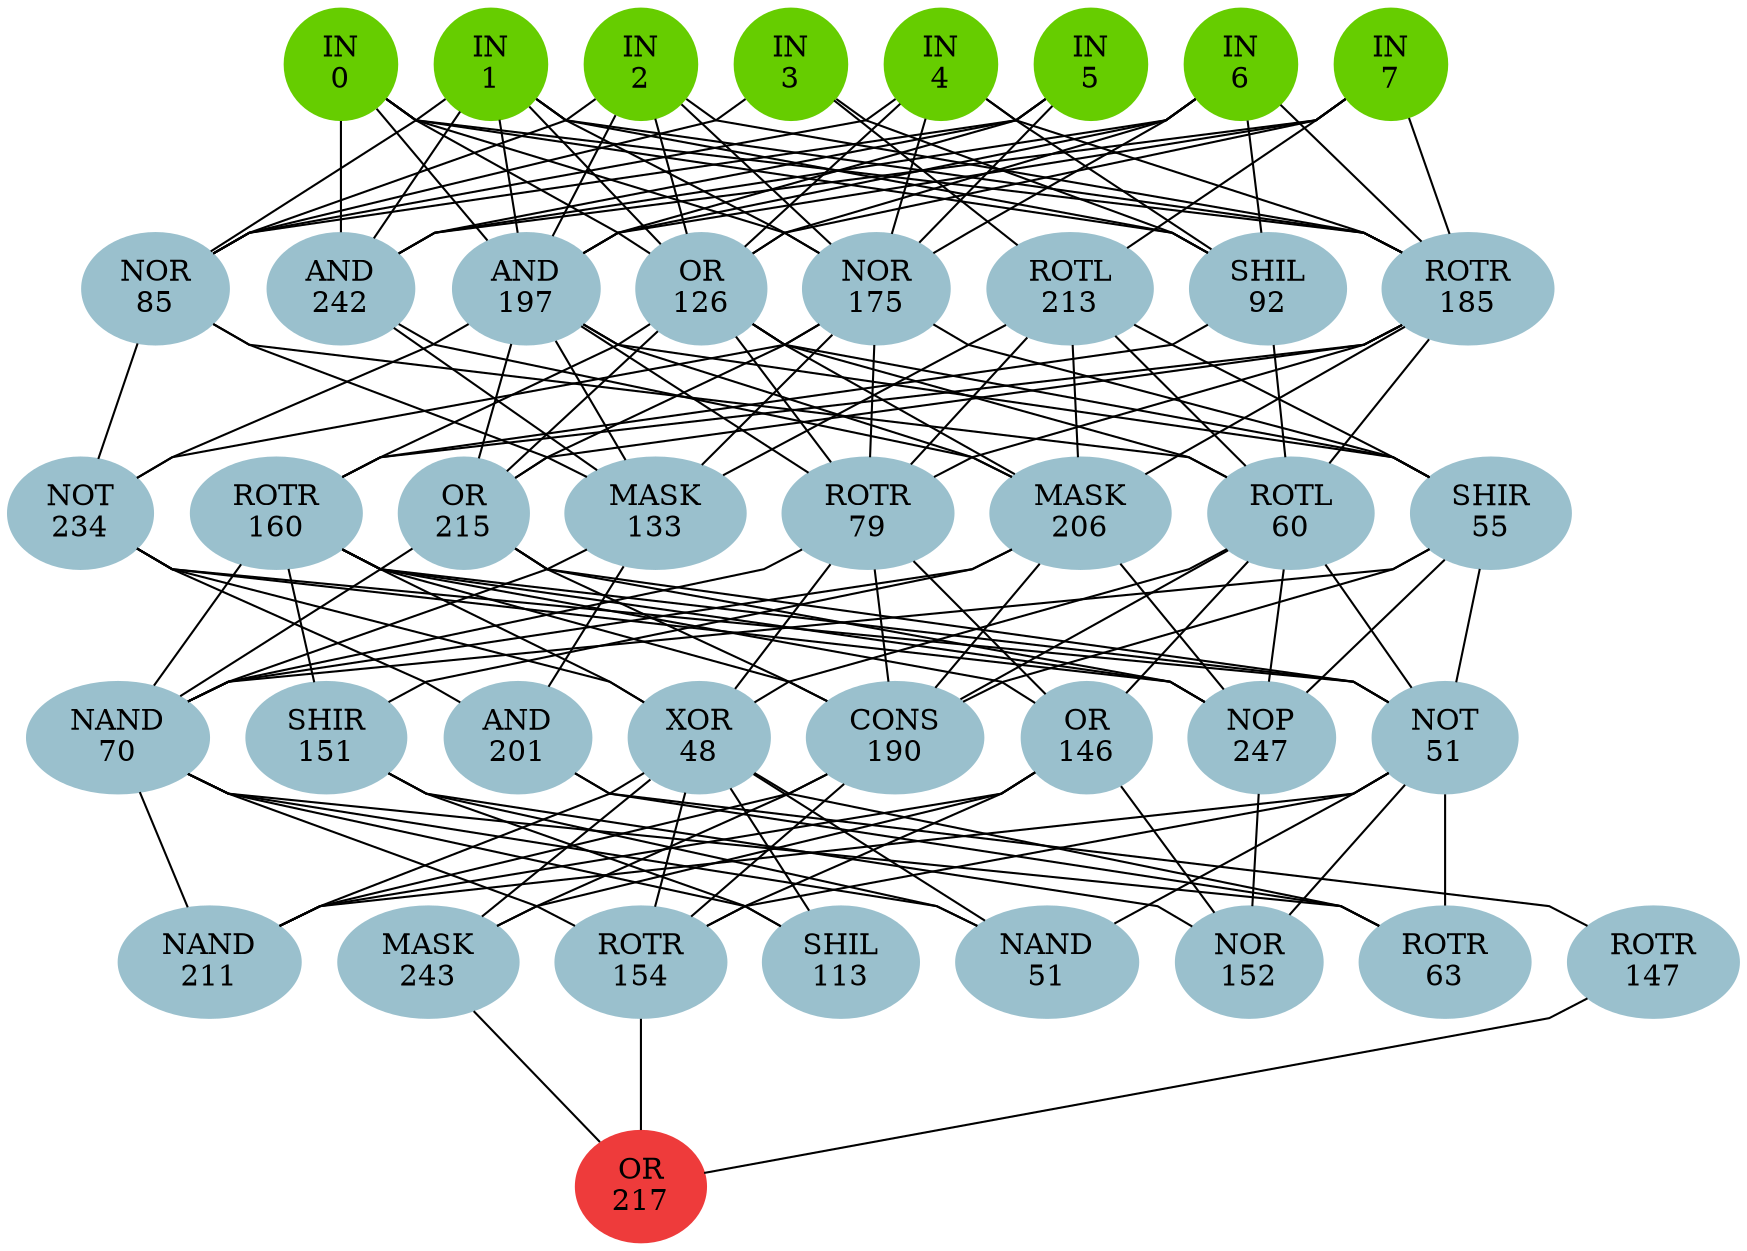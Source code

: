 graph EACircuit {
rankdir=BT;
ranksep=0.75;
ordering=out;
splines=polyline;
node [style=filled, color=lightblue2];

{ rank=same;
node [color=chartreuse3];
"-1_0"[label="IN\n0"];
node [color=chartreuse3];
"-1_1"[label="IN\n1"];
node [color=chartreuse3];
"-1_2"[label="IN\n2"];
node [color=chartreuse3];
"-1_3"[label="IN\n3"];
node [color=chartreuse3];
"-1_4"[label="IN\n4"];
node [color=chartreuse3];
"-1_5"[label="IN\n5"];
node [color=chartreuse3];
"-1_6"[label="IN\n6"];
node [color=chartreuse3];
"-1_7"[label="IN\n7"];
}
{ rank=same;
node [color=lightblue3];
"0_0"[label="NOR\n85"];
node [color=lightblue3];
"0_1"[label="AND\n242"];
node [color=lightblue3];
"0_2"[label="AND\n197"];
node [color=lightblue3];
"0_3"[label="OR\n126"];
node [color=lightblue3];
"0_4"[label="NOR\n175"];
node [color=lightblue3];
"0_5"[label="ROTL\n213"];
node [color=lightblue3];
"0_6"[label="SHIL\n92"];
node [color=lightblue3];
"0_7"[label="ROTR\n185"];
}
{ rank=same;
node [color=lightblue3];
"1_0"[label="NOT\n234"];
node [color=lightblue3];
"1_1"[label="ROTR\n160"];
node [color=lightblue3];
"1_2"[label="OR\n215"];
node [color=lightblue3];
"1_3"[label="MASK\n133"];
node [color=lightblue3];
"1_4"[label="ROTR\n79"];
node [color=lightblue3];
"1_5"[label="MASK\n206"];
node [color=lightblue3];
"1_6"[label="ROTL\n60"];
node [color=lightblue3];
"1_7"[label="SHIR\n55"];
}
{ rank=same;
node [color=lightblue3];
"2_0"[label="NAND\n70"];
node [color=lightblue3];
"2_1"[label="SHIR\n151"];
node [color=lightblue3];
"2_2"[label="AND\n201"];
node [color=lightblue3];
"2_3"[label="XOR\n48"];
node [color=lightblue3];
"2_4"[label="CONS\n190"];
node [color=lightblue3];
"2_5"[label="OR\n146"];
node [color=lightblue3];
"2_6"[label="NOP\n247"];
node [color=lightblue3];
"2_7"[label="NOT\n51"];
}
{ rank=same;
node [color=lightblue3];
"3_0"[label="NAND\n211"];
node [color=lightblue3];
"3_1"[label="MASK\n243"];
node [color=lightblue3];
"3_2"[label="ROTR\n154"];
node [color=lightblue3];
"3_3"[label="SHIL\n113"];
node [color=lightblue3];
"3_4"[label="NAND\n51"];
node [color=lightblue3];
"3_5"[label="NOR\n152"];
node [color=lightblue3];
"3_6"[label="ROTR\n63"];
node [color=lightblue3];
"3_7"[label="ROTR\n147"];
}
{ rank=same;
node [color=brown2];
"4_0"[label="OR\n217"];
}
edge[style=invis];
"-1_0" -- "-1_1" -- "-1_2" -- "-1_3" -- "-1_4" -- "-1_5" -- "-1_6" -- "-1_7";
"0_0" -- "0_1" -- "0_2" -- "0_3" -- "0_4" -- "0_5" -- "0_6" -- "0_7";
"1_0" -- "1_1" -- "1_2" -- "1_3" -- "1_4" -- "1_5" -- "1_6" -- "1_7";
"2_0" -- "2_1" -- "2_2" -- "2_3" -- "2_4" -- "2_5" -- "2_6" -- "2_7";
"3_0" -- "3_1" -- "3_2" -- "3_3" -- "3_4" -- "3_5" -- "3_6" -- "3_7";
"4_0" -- "4_0";
edge[style=solid];
"0_0" -- "-1_1";
"0_0" -- "-1_2";
"0_0" -- "-1_3";
"0_0" -- "-1_4";
"0_0" -- "-1_5";
"0_1" -- "-1_0";
"0_1" -- "-1_1";
"0_1" -- "-1_5";
"0_1" -- "-1_6";
"0_1" -- "-1_7";
"0_2" -- "-1_0";
"0_2" -- "-1_1";
"0_2" -- "-1_2";
"0_2" -- "-1_5";
"0_2" -- "-1_6";
"0_2" -- "-1_7";
"0_3" -- "-1_0";
"0_3" -- "-1_1";
"0_3" -- "-1_2";
"0_3" -- "-1_4";
"0_3" -- "-1_6";
"0_3" -- "-1_7";
"0_4" -- "-1_0";
"0_4" -- "-1_1";
"0_4" -- "-1_2";
"0_4" -- "-1_4";
"0_4" -- "-1_5";
"0_4" -- "-1_6";
"0_5" -- "-1_3";
"0_5" -- "-1_7";
"0_6" -- "-1_0";
"0_6" -- "-1_1";
"0_6" -- "-1_3";
"0_6" -- "-1_4";
"0_6" -- "-1_6";
"0_7" -- "-1_0";
"0_7" -- "-1_1";
"0_7" -- "-1_2";
"0_7" -- "-1_4";
"0_7" -- "-1_6";
"0_7" -- "-1_7";
"1_0" -- "0_0";
"1_0" -- "0_2";
"1_0" -- "0_4";
"1_1" -- "0_3";
"1_1" -- "0_6";
"1_1" -- "0_7";
"1_2" -- "0_2";
"1_2" -- "0_3";
"1_2" -- "0_4";
"1_2" -- "0_7";
"1_3" -- "0_0";
"1_3" -- "0_1";
"1_3" -- "0_2";
"1_3" -- "0_4";
"1_3" -- "0_5";
"1_4" -- "0_2";
"1_4" -- "0_3";
"1_4" -- "0_4";
"1_4" -- "0_5";
"1_4" -- "0_7";
"1_5" -- "0_1";
"1_5" -- "0_2";
"1_5" -- "0_3";
"1_5" -- "0_5";
"1_5" -- "0_7";
"1_6" -- "0_0";
"1_6" -- "0_3";
"1_6" -- "0_5";
"1_6" -- "0_6";
"1_6" -- "0_7";
"1_7" -- "0_2";
"1_7" -- "0_3";
"1_7" -- "0_4";
"1_7" -- "0_5";
"2_0" -- "1_1";
"2_0" -- "1_2";
"2_0" -- "1_3";
"2_0" -- "1_4";
"2_0" -- "1_5";
"2_0" -- "1_7";
"2_1" -- "1_1";
"2_1" -- "1_5";
"2_2" -- "1_0";
"2_2" -- "1_3";
"2_3" -- "1_0";
"2_3" -- "1_1";
"2_3" -- "1_4";
"2_3" -- "1_6";
"2_4" -- "1_1";
"2_4" -- "1_2";
"2_4" -- "1_4";
"2_4" -- "1_5";
"2_4" -- "1_6";
"2_4" -- "1_7";
"2_5" -- "1_1";
"2_5" -- "1_4";
"2_5" -- "1_6";
"2_6" -- "1_0";
"2_6" -- "1_1";
"2_6" -- "1_2";
"2_6" -- "1_5";
"2_6" -- "1_6";
"2_6" -- "1_7";
"2_7" -- "1_0";
"2_7" -- "1_1";
"2_7" -- "1_2";
"2_7" -- "1_6";
"2_7" -- "1_7";
"3_0" -- "2_0";
"3_0" -- "2_3";
"3_0" -- "2_4";
"3_0" -- "2_5";
"3_0" -- "2_7";
"3_1" -- "2_3";
"3_1" -- "2_4";
"3_1" -- "2_5";
"3_2" -- "2_0";
"3_2" -- "2_3";
"3_2" -- "2_4";
"3_2" -- "2_5";
"3_2" -- "2_7";
"3_3" -- "2_0";
"3_3" -- "2_1";
"3_3" -- "2_3";
"3_4" -- "2_0";
"3_4" -- "2_1";
"3_4" -- "2_3";
"3_4" -- "2_7";
"3_5" -- "2_1";
"3_5" -- "2_5";
"3_5" -- "2_6";
"3_5" -- "2_7";
"3_6" -- "2_0";
"3_6" -- "2_2";
"3_6" -- "2_3";
"3_6" -- "2_7";
"3_7" -- "2_2";
"4_0" -- "3_1";
"4_0" -- "3_2";
"4_0" -- "3_7";
}